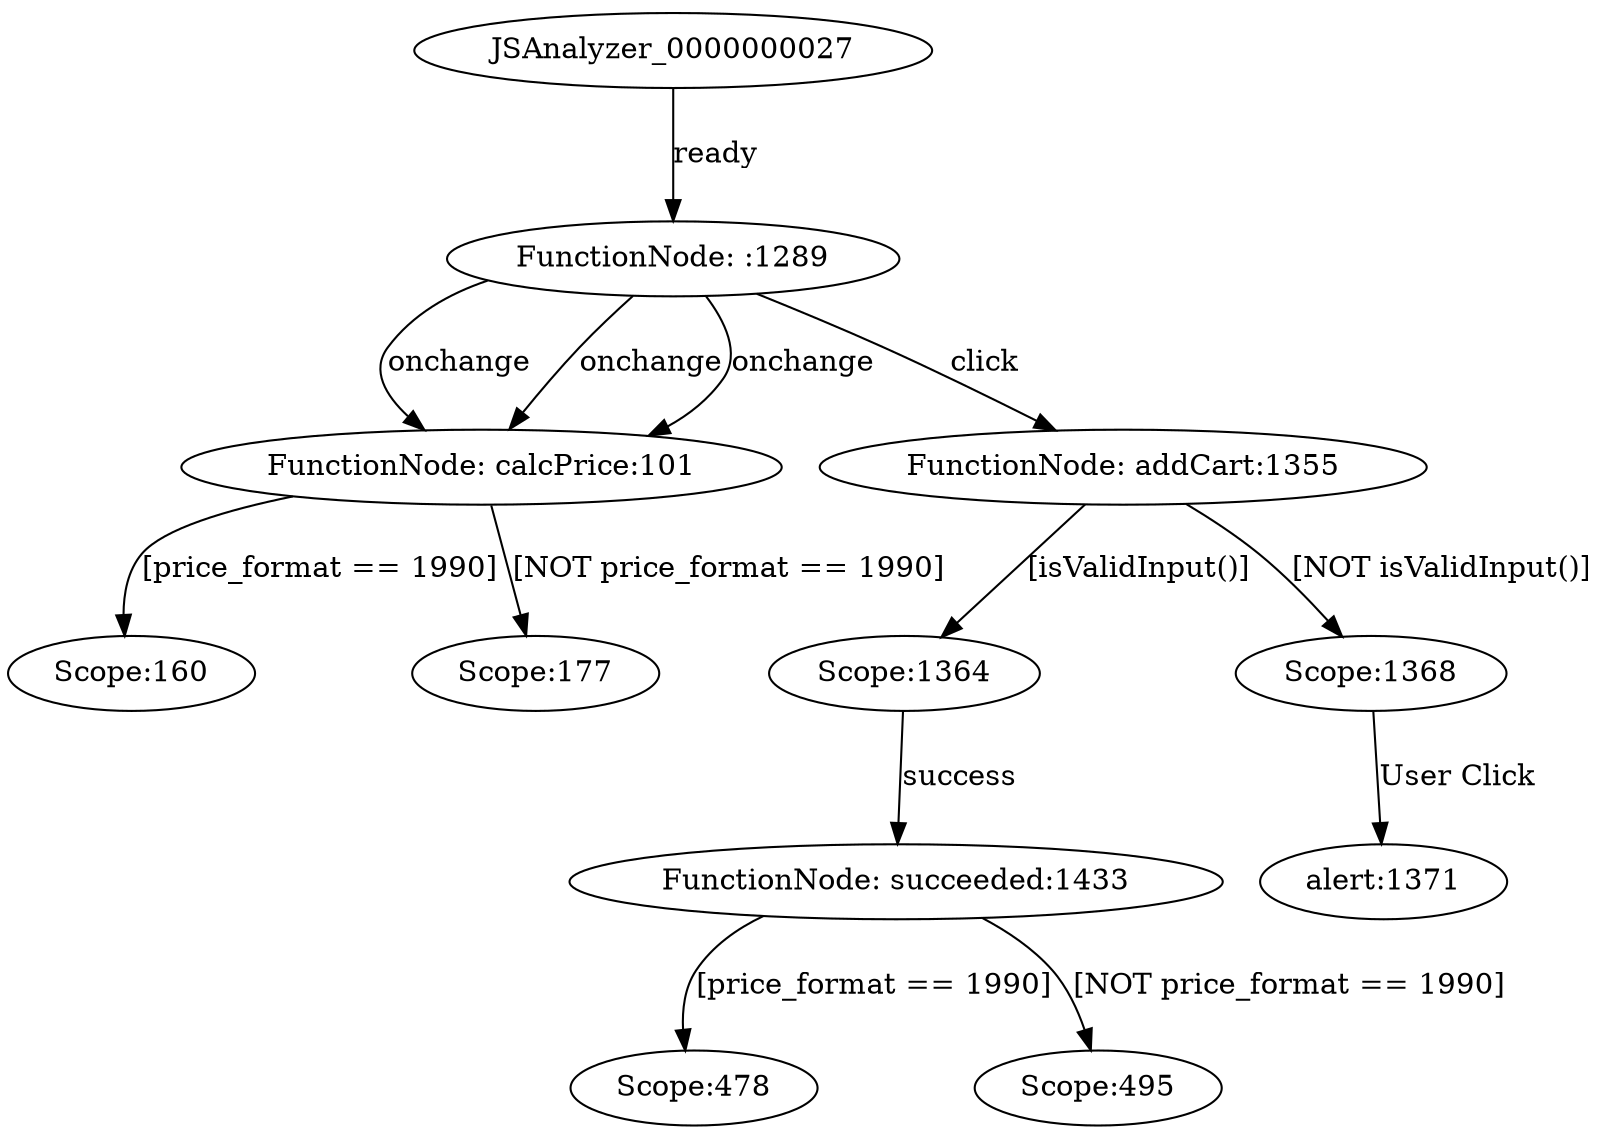 digraph CallGraph {
size="15.0,10.0";
ratio="0.75";
JSAnalyzer_0000000027;
JSAnalyzer_0000000101[label="FunctionNode: calcPrice:101"];
JSAnalyzer_0000000160[label="Scope:160"];
JSAnalyzer_0000000177[label="Scope:177"];
JSAnalyzer_0000000478[label="Scope:478"];
JSAnalyzer_0000000495[label="Scope:495"];
JSAnalyzer_0000001289[label="FunctionNode: :1289"];
JSAnalyzer_0000001355[label="FunctionNode: addCart:1355"];
JSAnalyzer_0000001364[label="Scope:1364"];
JSAnalyzer_0000001368[label="Scope:1368"];
JSAnalyzer_0000001433[label="FunctionNode: succeeded:1433"];
JSAnalyzer_0000001371[label="alert:1371"];
JSAnalyzer_0000000101 -> JSAnalyzer_0000000160[label="[price_format == 1990]"];
JSAnalyzer_0000000101 -> JSAnalyzer_0000000177[label="[NOT price_format == 1990]"];
JSAnalyzer_0000001433 -> JSAnalyzer_0000000478[label="[price_format == 1990]"];
JSAnalyzer_0000001433 -> JSAnalyzer_0000000495[label="[NOT price_format == 1990]"];
JSAnalyzer_0000001355 -> JSAnalyzer_0000001364[label="[isValidInput()]"];
JSAnalyzer_0000001355 -> JSAnalyzer_0000001368[label="[NOT isValidInput()]"];
JSAnalyzer_0000000027 -> JSAnalyzer_0000001289[label="ready"];
JSAnalyzer_0000001289 -> JSAnalyzer_0000000101[label="onchange"];
JSAnalyzer_0000001289 -> JSAnalyzer_0000000101[label="onchange"];
JSAnalyzer_0000001289 -> JSAnalyzer_0000000101[label="onchange"];
JSAnalyzer_0000001289 -> JSAnalyzer_0000001355[label="click"];
JSAnalyzer_0000001368 -> JSAnalyzer_0000001371[label="User Click"];
JSAnalyzer_0000001364 -> JSAnalyzer_0000001433[label="success"];
}
